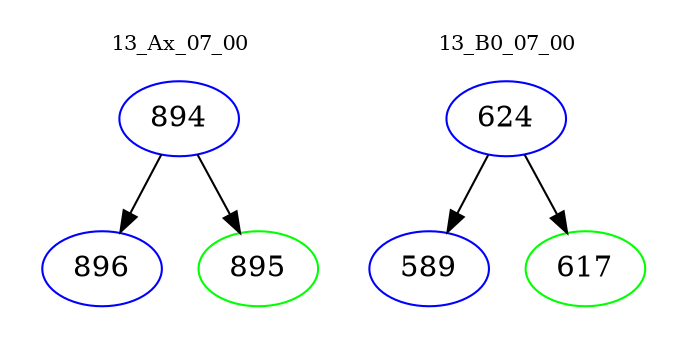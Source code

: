 digraph{
subgraph cluster_0 {
color = white
label = "13_Ax_07_00";
fontsize=10;
T0_894 [label="894", color="blue"]
T0_894 -> T0_896 [color="black"]
T0_896 [label="896", color="blue"]
T0_894 -> T0_895 [color="black"]
T0_895 [label="895", color="green"]
}
subgraph cluster_1 {
color = white
label = "13_B0_07_00";
fontsize=10;
T1_624 [label="624", color="blue"]
T1_624 -> T1_589 [color="black"]
T1_589 [label="589", color="blue"]
T1_624 -> T1_617 [color="black"]
T1_617 [label="617", color="green"]
}
}
